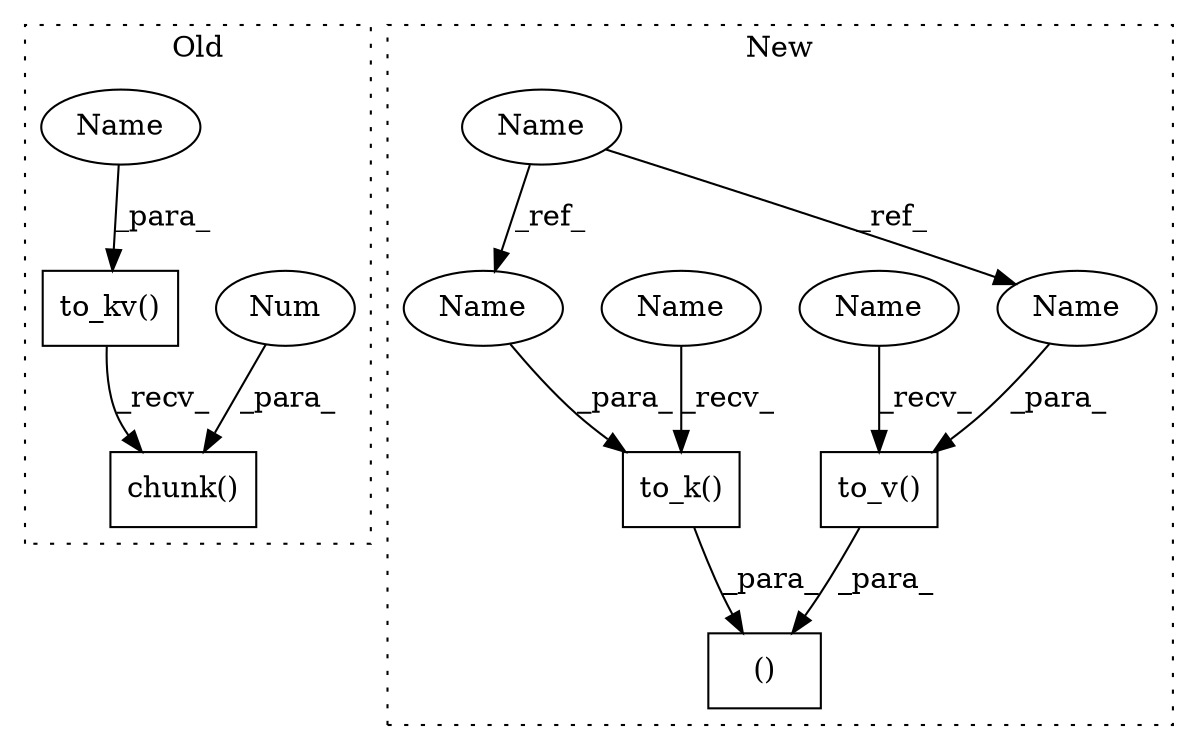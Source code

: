 digraph G {
subgraph cluster0 {
1 [label="chunk()" a="75" s="5187,5215" l="27,10" shape="box"];
3 [label="Num" a="76" s="5214" l="1" shape="ellipse"];
5 [label="to_kv()" a="75" s="5187,5206" l="11,1" shape="box"];
10 [label="Name" a="87" s="5198" l="8" shape="ellipse"];
label = "Old";
style="dotted";
}
subgraph cluster1 {
2 [label="to_k()" a="75" s="5269,5287" l="10,1" shape="box"];
4 [label="to_v()" a="75" s="5290,5308" l="10,1" shape="box"];
6 [label="Name" a="87" s="5158" l="8" shape="ellipse"];
7 [label="()" a="54" s="5288" l="21" shape="box"];
8 [label="Name" a="87" s="5279" l="8" shape="ellipse"];
9 [label="Name" a="87" s="5300" l="8" shape="ellipse"];
11 [label="Name" a="87" s="5290" l="4" shape="ellipse"];
12 [label="Name" a="87" s="5269" l="4" shape="ellipse"];
label = "New";
style="dotted";
}
2 -> 7 [label="_para_"];
3 -> 1 [label="_para_"];
4 -> 7 [label="_para_"];
5 -> 1 [label="_recv_"];
6 -> 9 [label="_ref_"];
6 -> 8 [label="_ref_"];
8 -> 2 [label="_para_"];
9 -> 4 [label="_para_"];
10 -> 5 [label="_para_"];
11 -> 4 [label="_recv_"];
12 -> 2 [label="_recv_"];
}